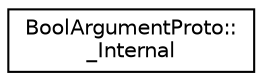 digraph "Graphical Class Hierarchy"
{
 // LATEX_PDF_SIZE
  edge [fontname="Helvetica",fontsize="10",labelfontname="Helvetica",labelfontsize="10"];
  node [fontname="Helvetica",fontsize="10",shape=record];
  rankdir="LR";
  Node0 [label="BoolArgumentProto::\l_Internal",height=0.2,width=0.4,color="black", fillcolor="white", style="filled",URL="$classoperations__research_1_1sat_1_1_bool_argument_proto_1_1___internal.html",tooltip=" "];
}
